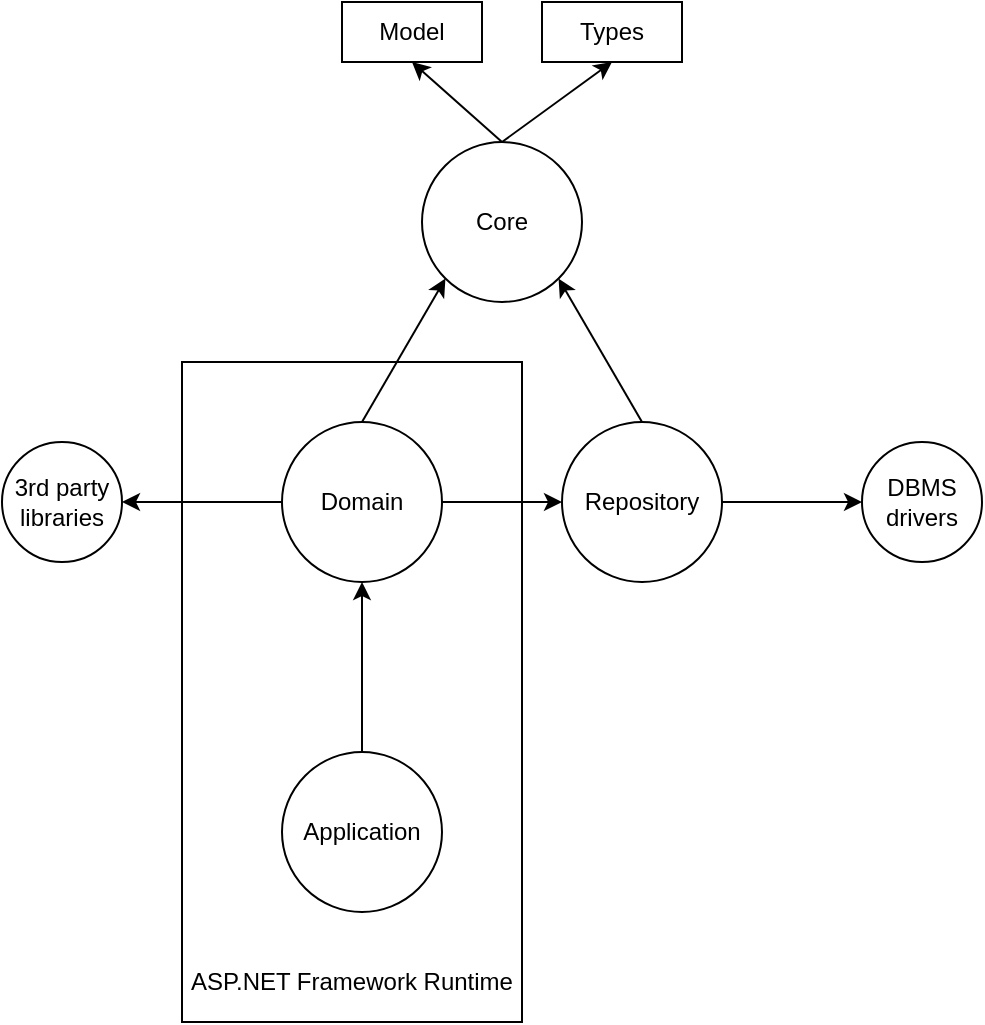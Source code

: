 <mxfile version="13.2.4" type="device"><diagram id="u1CJpzthg2cg2ZTqPcP2" name="Page-1"><mxGraphModel dx="1382" dy="764" grid="1" gridSize="10" guides="1" tooltips="1" connect="1" arrows="1" fold="1" page="1" pageScale="1" pageWidth="827" pageHeight="1169" math="0" shadow="0"><root><mxCell id="0"/><mxCell id="1" parent="0"/><mxCell id="yciOmNtwg-RvmIu9Q_x4-18" value="" style="rounded=0;whiteSpace=wrap;html=1;" vertex="1" parent="1"><mxGeometry x="230" y="310" width="170" height="330" as="geometry"/></mxCell><mxCell id="yciOmNtwg-RvmIu9Q_x4-7" style="edgeStyle=none;rounded=0;orthogonalLoop=1;jettySize=auto;html=1;exitX=0.5;exitY=0;exitDx=0;exitDy=0;entryX=0.5;entryY=1;entryDx=0;entryDy=0;" edge="1" parent="1" source="yciOmNtwg-RvmIu9Q_x4-1" target="yciOmNtwg-RvmIu9Q_x4-5"><mxGeometry relative="1" as="geometry"/></mxCell><mxCell id="yciOmNtwg-RvmIu9Q_x4-8" style="edgeStyle=none;rounded=0;orthogonalLoop=1;jettySize=auto;html=1;exitX=0.5;exitY=0;exitDx=0;exitDy=0;entryX=0.5;entryY=1;entryDx=0;entryDy=0;" edge="1" parent="1" source="yciOmNtwg-RvmIu9Q_x4-1" target="yciOmNtwg-RvmIu9Q_x4-6"><mxGeometry relative="1" as="geometry"/></mxCell><mxCell id="yciOmNtwg-RvmIu9Q_x4-1" value="Core" style="ellipse;whiteSpace=wrap;html=1;aspect=fixed;" vertex="1" parent="1"><mxGeometry x="350" y="200" width="80" height="80" as="geometry"/></mxCell><mxCell id="yciOmNtwg-RvmIu9Q_x4-4" style="rounded=0;orthogonalLoop=1;jettySize=auto;html=1;exitX=0.5;exitY=0;exitDx=0;exitDy=0;entryX=0;entryY=1;entryDx=0;entryDy=0;" edge="1" parent="1" source="yciOmNtwg-RvmIu9Q_x4-2" target="yciOmNtwg-RvmIu9Q_x4-1"><mxGeometry relative="1" as="geometry"/></mxCell><mxCell id="yciOmNtwg-RvmIu9Q_x4-12" style="edgeStyle=none;rounded=0;orthogonalLoop=1;jettySize=auto;html=1;entryX=0;entryY=0.5;entryDx=0;entryDy=0;" edge="1" parent="1" source="yciOmNtwg-RvmIu9Q_x4-2" target="yciOmNtwg-RvmIu9Q_x4-11"><mxGeometry relative="1" as="geometry"/></mxCell><mxCell id="yciOmNtwg-RvmIu9Q_x4-15" style="edgeStyle=none;rounded=0;orthogonalLoop=1;jettySize=auto;html=1;exitX=0;exitY=0.5;exitDx=0;exitDy=0;entryX=1;entryY=0.5;entryDx=0;entryDy=0;" edge="1" parent="1" source="yciOmNtwg-RvmIu9Q_x4-2" target="yciOmNtwg-RvmIu9Q_x4-14"><mxGeometry relative="1" as="geometry"/></mxCell><mxCell id="yciOmNtwg-RvmIu9Q_x4-2" value="Domain" style="ellipse;whiteSpace=wrap;html=1;aspect=fixed;" vertex="1" parent="1"><mxGeometry x="280" y="340" width="80" height="80" as="geometry"/></mxCell><mxCell id="yciOmNtwg-RvmIu9Q_x4-10" style="edgeStyle=none;rounded=0;orthogonalLoop=1;jettySize=auto;html=1;entryX=0.5;entryY=1;entryDx=0;entryDy=0;" edge="1" parent="1" source="yciOmNtwg-RvmIu9Q_x4-3" target="yciOmNtwg-RvmIu9Q_x4-2"><mxGeometry relative="1" as="geometry"/></mxCell><mxCell id="yciOmNtwg-RvmIu9Q_x4-3" value="Application" style="ellipse;whiteSpace=wrap;html=1;aspect=fixed;" vertex="1" parent="1"><mxGeometry x="280" y="505" width="80" height="80" as="geometry"/></mxCell><mxCell id="yciOmNtwg-RvmIu9Q_x4-5" value="Model" style="rounded=0;whiteSpace=wrap;html=1;" vertex="1" parent="1"><mxGeometry x="310" y="130" width="70" height="30" as="geometry"/></mxCell><mxCell id="yciOmNtwg-RvmIu9Q_x4-6" value="Types&lt;br&gt;" style="rounded=0;whiteSpace=wrap;html=1;" vertex="1" parent="1"><mxGeometry x="410" y="130" width="70" height="30" as="geometry"/></mxCell><mxCell id="yciOmNtwg-RvmIu9Q_x4-9" style="edgeStyle=none;rounded=0;orthogonalLoop=1;jettySize=auto;html=1;exitX=0.5;exitY=0;exitDx=0;exitDy=0;" edge="1" parent="1" source="yciOmNtwg-RvmIu9Q_x4-3" target="yciOmNtwg-RvmIu9Q_x4-3"><mxGeometry relative="1" as="geometry"/></mxCell><mxCell id="yciOmNtwg-RvmIu9Q_x4-13" style="edgeStyle=none;rounded=0;orthogonalLoop=1;jettySize=auto;html=1;exitX=0.5;exitY=0;exitDx=0;exitDy=0;entryX=1;entryY=1;entryDx=0;entryDy=0;" edge="1" parent="1" source="yciOmNtwg-RvmIu9Q_x4-11" target="yciOmNtwg-RvmIu9Q_x4-1"><mxGeometry relative="1" as="geometry"/></mxCell><mxCell id="yciOmNtwg-RvmIu9Q_x4-17" style="edgeStyle=none;rounded=0;orthogonalLoop=1;jettySize=auto;html=1;exitX=1;exitY=0.5;exitDx=0;exitDy=0;entryX=0;entryY=0.5;entryDx=0;entryDy=0;" edge="1" parent="1" source="yciOmNtwg-RvmIu9Q_x4-11" target="yciOmNtwg-RvmIu9Q_x4-16"><mxGeometry relative="1" as="geometry"/></mxCell><mxCell id="yciOmNtwg-RvmIu9Q_x4-11" value="Repository" style="ellipse;whiteSpace=wrap;html=1;aspect=fixed;" vertex="1" parent="1"><mxGeometry x="420" y="340" width="80" height="80" as="geometry"/></mxCell><mxCell id="yciOmNtwg-RvmIu9Q_x4-14" value="3rd party libraries" style="ellipse;whiteSpace=wrap;html=1;" vertex="1" parent="1"><mxGeometry x="140" y="350" width="60" height="60" as="geometry"/></mxCell><mxCell id="yciOmNtwg-RvmIu9Q_x4-16" value="DBMS drivers" style="ellipse;whiteSpace=wrap;html=1;" vertex="1" parent="1"><mxGeometry x="570" y="350" width="60" height="60" as="geometry"/></mxCell><mxCell id="yciOmNtwg-RvmIu9Q_x4-20" value="ASP.NET Framework Runtime" style="text;html=1;strokeColor=none;fillColor=none;align=center;verticalAlign=middle;whiteSpace=wrap;rounded=0;" vertex="1" parent="1"><mxGeometry x="230" y="610" width="170" height="20" as="geometry"/></mxCell></root></mxGraphModel></diagram></mxfile>
